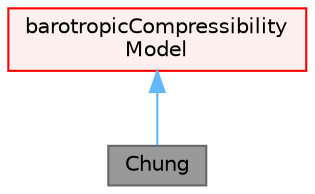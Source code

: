 digraph "Chung"
{
 // LATEX_PDF_SIZE
  bgcolor="transparent";
  edge [fontname=Helvetica,fontsize=10,labelfontname=Helvetica,labelfontsize=10];
  node [fontname=Helvetica,fontsize=10,shape=box,height=0.2,width=0.4];
  Node1 [id="Node000001",label="Chung",height=0.2,width=0.4,color="gray40", fillcolor="grey60", style="filled", fontcolor="black",tooltip="Chung compressibility model."];
  Node2 -> Node1 [id="edge1_Node000001_Node000002",dir="back",color="steelblue1",style="solid",tooltip=" "];
  Node2 [id="Node000002",label="barotropicCompressibility\lModel",height=0.2,width=0.4,color="red", fillcolor="#FFF0F0", style="filled",URL="$classFoam_1_1barotropicCompressibilityModel.html",tooltip="Abstract class for barotropic compressibility models."];
}
